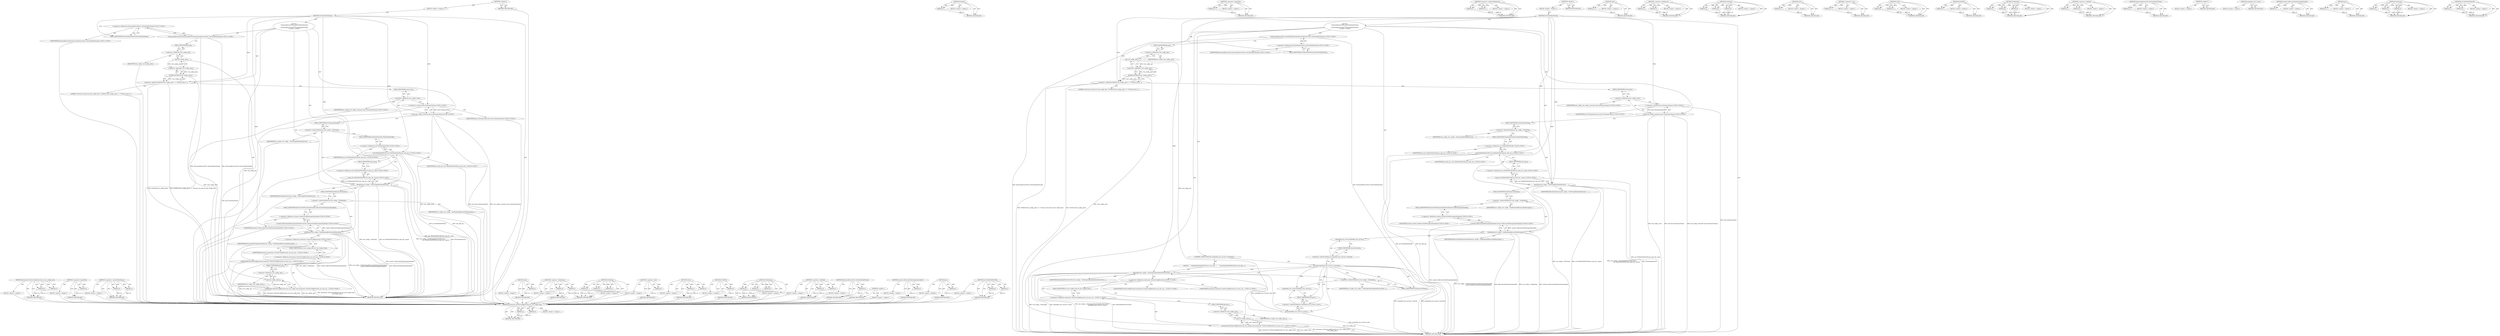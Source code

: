 digraph "net.FilePathToFileURL" {
vulnerable_146 [label=<(METHOD,extensions.TestGetConfigFunction.set_test_config_state)>];
vulnerable_147 [label=<(PARAM,p1)>];
vulnerable_148 [label=<(PARAM,p2)>];
vulnerable_149 [label=<(BLOCK,&lt;empty&gt;,&lt;empty&gt;)>];
vulnerable_150 [label=<(METHOD_RETURN,ANY)>];
vulnerable_99 [label=<(METHOD,&lt;operator&gt;.logicalNot)>];
vulnerable_100 [label=<(PARAM,p1)>];
vulnerable_101 [label=<(BLOCK,&lt;empty&gt;,&lt;empty&gt;)>];
vulnerable_102 [label=<(METHOD_RETURN,ANY)>];
vulnerable_122 [label=<(METHOD,&lt;operator&gt;.indirectFieldAccess)>];
vulnerable_123 [label=<(PARAM,p1)>];
vulnerable_124 [label=<(PARAM,p2)>];
vulnerable_125 [label=<(BLOCK,&lt;empty&gt;,&lt;empty&gt;)>];
vulnerable_126 [label=<(METHOD_RETURN,ANY)>];
vulnerable_6 [label=<(METHOD,&lt;global&gt;)<SUB>1</SUB>>];
vulnerable_7 [label=<(BLOCK,&lt;empty&gt;,&lt;empty&gt;)<SUB>1</SUB>>];
vulnerable_8 [label=<(METHOD,SetUpOnMainThread)<SUB>1</SUB>>];
vulnerable_9 [label="<(BLOCK,{
  ExtensionBrowserTest::SetUpOnMainThread();
...,{
  ExtensionBrowserTest::SetUpOnMainThread();
...)<SUB>1</SUB>>"];
vulnerable_10 [label="<(ExtensionBrowserTest.SetUpOnMainThread,ExtensionBrowserTest::SetUpOnMainThread())<SUB>2</SUB>>"];
vulnerable_11 [label="<(&lt;operator&gt;.fieldAccess,ExtensionBrowserTest::SetUpOnMainThread)<SUB>2</SUB>>"];
vulnerable_12 [label="<(IDENTIFIER,ExtensionBrowserTest,ExtensionBrowserTest::SetUpOnMainThread())<SUB>2</SUB>>"];
vulnerable_13 [label=<(FIELD_IDENTIFIER,SetUpOnMainThread,SetUpOnMainThread)<SUB>2</SUB>>];
vulnerable_14 [label=<(&lt;operator&gt;.shiftLeft,DCHECK(!test_config_.get()) &lt;&lt; &quot;Previous test d...)<SUB>3</SUB>>];
vulnerable_15 [label=<(DCHECK,DCHECK(!test_config_.get()))<SUB>3</SUB>>];
vulnerable_16 [label=<(&lt;operator&gt;.logicalNot,!test_config_.get())<SUB>3</SUB>>];
vulnerable_17 [label=<(get,test_config_.get())<SUB>3</SUB>>];
vulnerable_18 [label=<(&lt;operator&gt;.fieldAccess,test_config_.get)<SUB>3</SUB>>];
vulnerable_19 [label=<(IDENTIFIER,test_config_,test_config_.get())<SUB>3</SUB>>];
vulnerable_20 [label=<(FIELD_IDENTIFIER,get,get)<SUB>3</SUB>>];
vulnerable_21 [label=<(LITERAL,&quot;Previous test did not clear config state.&quot;,DCHECK(!test_config_.get()) &lt;&lt; &quot;Previous test d...)<SUB>3</SUB>>];
vulnerable_22 [label="<(reset,test_config_.reset(new base::DictionaryValue()))<SUB>4</SUB>>"];
vulnerable_23 [label=<(&lt;operator&gt;.fieldAccess,test_config_.reset)<SUB>4</SUB>>];
vulnerable_24 [label="<(IDENTIFIER,test_config_,test_config_.reset(new base::DictionaryValue()))<SUB>4</SUB>>"];
vulnerable_25 [label=<(FIELD_IDENTIFIER,reset,reset)<SUB>4</SUB>>];
vulnerable_26 [label="<(&lt;operator&gt;.new,new base::DictionaryValue())<SUB>4</SUB>>"];
vulnerable_27 [label="<(IDENTIFIER,base::DictionaryValue,new base::DictionaryValue())<SUB>4</SUB>>"];
vulnerable_28 [label=<(SetString,test_config_-&gt;SetString(kTestDataDirectory,
   ...)<SUB>5</SUB>>];
vulnerable_29 [label=<(&lt;operator&gt;.indirectFieldAccess,test_config_-&gt;SetString)<SUB>5</SUB>>];
vulnerable_30 [label=<(IDENTIFIER,test_config_,test_config_-&gt;SetString(kTestDataDirectory,
   ...)<SUB>5</SUB>>];
vulnerable_31 [label=<(FIELD_IDENTIFIER,SetString,SetString)<SUB>5</SUB>>];
vulnerable_32 [label=<(IDENTIFIER,kTestDataDirectory,test_config_-&gt;SetString(kTestDataDirectory,
   ...)<SUB>5</SUB>>];
vulnerable_33 [label="<(spec,net::FilePathToFileURL(test_data_dir_).spec())<SUB>6</SUB>>"];
vulnerable_34 [label="<(&lt;operator&gt;.fieldAccess,net::FilePathToFileURL(test_data_dir_).spec)<SUB>6</SUB>>"];
vulnerable_35 [label="<(net.FilePathToFileURL,net::FilePathToFileURL(test_data_dir_))<SUB>6</SUB>>"];
vulnerable_36 [label="<(&lt;operator&gt;.fieldAccess,net::FilePathToFileURL)<SUB>6</SUB>>"];
vulnerable_37 [label="<(IDENTIFIER,net,net::FilePathToFileURL(test_data_dir_))<SUB>6</SUB>>"];
vulnerable_38 [label=<(FIELD_IDENTIFIER,FilePathToFileURL,FilePathToFileURL)<SUB>6</SUB>>];
vulnerable_39 [label="<(IDENTIFIER,test_data_dir_,net::FilePathToFileURL(test_data_dir_))<SUB>6</SUB>>"];
vulnerable_40 [label=<(FIELD_IDENTIFIER,spec,spec)<SUB>6</SUB>>];
vulnerable_41 [label=<(SetBoolean,test_config_-&gt;SetBoolean(kBrowserSideNavigation...)<SUB>7</SUB>>];
vulnerable_42 [label=<(&lt;operator&gt;.indirectFieldAccess,test_config_-&gt;SetBoolean)<SUB>7</SUB>>];
vulnerable_43 [label=<(IDENTIFIER,test_config_,test_config_-&gt;SetBoolean(kBrowserSideNavigation...)<SUB>7</SUB>>];
vulnerable_44 [label=<(FIELD_IDENTIFIER,SetBoolean,SetBoolean)<SUB>7</SUB>>];
vulnerable_45 [label=<(IDENTIFIER,kBrowserSideNavigationEnabled,test_config_-&gt;SetBoolean(kBrowserSideNavigation...)<SUB>7</SUB>>];
vulnerable_46 [label="<(content.IsBrowserSideNavigationEnabled,content::IsBrowserSideNavigationEnabled())<SUB>8</SUB>>"];
vulnerable_47 [label="<(&lt;operator&gt;.fieldAccess,content::IsBrowserSideNavigationEnabled)<SUB>8</SUB>>"];
vulnerable_48 [label="<(IDENTIFIER,content,content::IsBrowserSideNavigationEnabled())<SUB>8</SUB>>"];
vulnerable_49 [label=<(FIELD_IDENTIFIER,IsBrowserSideNavigationEnabled,IsBrowserSideNavigationEnabled)<SUB>8</SUB>>];
vulnerable_50 [label="<(extensions.TestGetConfigFunction.set_test_config_state,extensions::TestGetConfigFunction::set_test_con...)<SUB>9</SUB>>"];
vulnerable_51 [label="<(&lt;operator&gt;.fieldAccess,extensions::TestGetConfigFunction::set_test_con...)<SUB>9</SUB>>"];
vulnerable_52 [label="<(&lt;operator&gt;.fieldAccess,extensions::TestGetConfigFunction)<SUB>9</SUB>>"];
vulnerable_53 [label="<(IDENTIFIER,extensions,extensions::TestGetConfigFunction::set_test_con...)<SUB>9</SUB>>"];
vulnerable_54 [label="<(IDENTIFIER,TestGetConfigFunction,extensions::TestGetConfigFunction::set_test_con...)<SUB>9</SUB>>"];
vulnerable_55 [label=<(FIELD_IDENTIFIER,set_test_config_state,set_test_config_state)<SUB>9</SUB>>];
vulnerable_56 [label=<(get,test_config_.get())<SUB>10</SUB>>];
vulnerable_57 [label=<(&lt;operator&gt;.fieldAccess,test_config_.get)<SUB>10</SUB>>];
vulnerable_58 [label=<(IDENTIFIER,test_config_,test_config_.get())<SUB>10</SUB>>];
vulnerable_59 [label=<(FIELD_IDENTIFIER,get,get)<SUB>10</SUB>>];
vulnerable_60 [label=<(METHOD_RETURN,void)<SUB>1</SUB>>];
vulnerable_62 [label=<(METHOD_RETURN,ANY)<SUB>1</SUB>>];
vulnerable_127 [label=<(METHOD,spec)>];
vulnerable_128 [label=<(PARAM,p1)>];
vulnerable_129 [label=<(BLOCK,&lt;empty&gt;,&lt;empty&gt;)>];
vulnerable_130 [label=<(METHOD_RETURN,ANY)>];
vulnerable_85 [label=<(METHOD,&lt;operator&gt;.fieldAccess)>];
vulnerable_86 [label=<(PARAM,p1)>];
vulnerable_87 [label=<(PARAM,p2)>];
vulnerable_88 [label=<(BLOCK,&lt;empty&gt;,&lt;empty&gt;)>];
vulnerable_89 [label=<(METHOD_RETURN,ANY)>];
vulnerable_116 [label=<(METHOD,SetString)>];
vulnerable_117 [label=<(PARAM,p1)>];
vulnerable_118 [label=<(PARAM,p2)>];
vulnerable_119 [label=<(PARAM,p3)>];
vulnerable_120 [label=<(BLOCK,&lt;empty&gt;,&lt;empty&gt;)>];
vulnerable_121 [label=<(METHOD_RETURN,ANY)>];
vulnerable_112 [label=<(METHOD,&lt;operator&gt;.new)>];
vulnerable_113 [label=<(PARAM,p1)>];
vulnerable_114 [label=<(BLOCK,&lt;empty&gt;,&lt;empty&gt;)>];
vulnerable_115 [label=<(METHOD_RETURN,ANY)>];
vulnerable_107 [label=<(METHOD,reset)>];
vulnerable_108 [label=<(PARAM,p1)>];
vulnerable_109 [label=<(PARAM,p2)>];
vulnerable_110 [label=<(BLOCK,&lt;empty&gt;,&lt;empty&gt;)>];
vulnerable_111 [label=<(METHOD_RETURN,ANY)>];
vulnerable_95 [label=<(METHOD,DCHECK)>];
vulnerable_96 [label=<(PARAM,p1)>];
vulnerable_97 [label=<(BLOCK,&lt;empty&gt;,&lt;empty&gt;)>];
vulnerable_98 [label=<(METHOD_RETURN,ANY)>];
vulnerable_136 [label=<(METHOD,SetBoolean)>];
vulnerable_137 [label=<(PARAM,p1)>];
vulnerable_138 [label=<(PARAM,p2)>];
vulnerable_139 [label=<(PARAM,p3)>];
vulnerable_140 [label=<(BLOCK,&lt;empty&gt;,&lt;empty&gt;)>];
vulnerable_141 [label=<(METHOD_RETURN,ANY)>];
vulnerable_90 [label=<(METHOD,&lt;operator&gt;.shiftLeft)>];
vulnerable_91 [label=<(PARAM,p1)>];
vulnerable_92 [label=<(PARAM,p2)>];
vulnerable_93 [label=<(BLOCK,&lt;empty&gt;,&lt;empty&gt;)>];
vulnerable_94 [label=<(METHOD_RETURN,ANY)>];
vulnerable_81 [label=<(METHOD,ExtensionBrowserTest.SetUpOnMainThread)>];
vulnerable_82 [label=<(PARAM,p1)>];
vulnerable_83 [label=<(BLOCK,&lt;empty&gt;,&lt;empty&gt;)>];
vulnerable_84 [label=<(METHOD_RETURN,ANY)>];
vulnerable_75 [label=<(METHOD,&lt;global&gt;)<SUB>1</SUB>>];
vulnerable_76 [label=<(BLOCK,&lt;empty&gt;,&lt;empty&gt;)>];
vulnerable_77 [label=<(METHOD_RETURN,ANY)>];
vulnerable_142 [label=<(METHOD,content.IsBrowserSideNavigationEnabled)>];
vulnerable_143 [label=<(PARAM,p1)>];
vulnerable_144 [label=<(BLOCK,&lt;empty&gt;,&lt;empty&gt;)>];
vulnerable_145 [label=<(METHOD_RETURN,ANY)>];
vulnerable_103 [label=<(METHOD,get)>];
vulnerable_104 [label=<(PARAM,p1)>];
vulnerable_105 [label=<(BLOCK,&lt;empty&gt;,&lt;empty&gt;)>];
vulnerable_106 [label=<(METHOD_RETURN,ANY)>];
vulnerable_131 [label=<(METHOD,net.FilePathToFileURL)>];
vulnerable_132 [label=<(PARAM,p1)>];
vulnerable_133 [label=<(PARAM,p2)>];
vulnerable_134 [label=<(BLOCK,&lt;empty&gt;,&lt;empty&gt;)>];
vulnerable_135 [label=<(METHOD_RETURN,ANY)>];
fixed_178 [label=<(METHOD,extensions.TestGetConfigFunction.set_test_config_state)>];
fixed_179 [label=<(PARAM,p1)>];
fixed_180 [label=<(PARAM,p2)>];
fixed_181 [label=<(BLOCK,&lt;empty&gt;,&lt;empty&gt;)>];
fixed_182 [label=<(METHOD_RETURN,ANY)>];
fixed_161 [label=<(METHOD,Started)>];
fixed_162 [label=<(PARAM,p1)>];
fixed_163 [label=<(BLOCK,&lt;empty&gt;,&lt;empty&gt;)>];
fixed_164 [label=<(METHOD_RETURN,ANY)>];
fixed_114 [label=<(METHOD,&lt;operator&gt;.logicalNot)>];
fixed_115 [label=<(PARAM,p1)>];
fixed_116 [label=<(BLOCK,&lt;empty&gt;,&lt;empty&gt;)>];
fixed_117 [label=<(METHOD_RETURN,ANY)>];
fixed_137 [label=<(METHOD,&lt;operator&gt;.indirectFieldAccess)>];
fixed_138 [label=<(PARAM,p1)>];
fixed_139 [label=<(PARAM,p2)>];
fixed_140 [label=<(BLOCK,&lt;empty&gt;,&lt;empty&gt;)>];
fixed_141 [label=<(METHOD_RETURN,ANY)>];
fixed_6 [label=<(METHOD,&lt;global&gt;)<SUB>1</SUB>>];
fixed_7 [label=<(BLOCK,&lt;empty&gt;,&lt;empty&gt;)<SUB>1</SUB>>];
fixed_8 [label=<(METHOD,SetUpOnMainThread)<SUB>1</SUB>>];
fixed_9 [label="<(BLOCK,{
  ExtensionBrowserTest::SetUpOnMainThread();
...,{
  ExtensionBrowserTest::SetUpOnMainThread();
...)<SUB>1</SUB>>"];
fixed_10 [label="<(ExtensionBrowserTest.SetUpOnMainThread,ExtensionBrowserTest::SetUpOnMainThread())<SUB>2</SUB>>"];
fixed_11 [label="<(&lt;operator&gt;.fieldAccess,ExtensionBrowserTest::SetUpOnMainThread)<SUB>2</SUB>>"];
fixed_12 [label="<(IDENTIFIER,ExtensionBrowserTest,ExtensionBrowserTest::SetUpOnMainThread())<SUB>2</SUB>>"];
fixed_13 [label=<(FIELD_IDENTIFIER,SetUpOnMainThread,SetUpOnMainThread)<SUB>2</SUB>>];
fixed_14 [label=<(&lt;operator&gt;.shiftLeft,DCHECK(!test_config_.get()) &lt;&lt; &quot;Previous test d...)<SUB>3</SUB>>];
fixed_15 [label=<(DCHECK,DCHECK(!test_config_.get()))<SUB>3</SUB>>];
fixed_16 [label=<(&lt;operator&gt;.logicalNot,!test_config_.get())<SUB>3</SUB>>];
fixed_17 [label=<(get,test_config_.get())<SUB>3</SUB>>];
fixed_18 [label=<(&lt;operator&gt;.fieldAccess,test_config_.get)<SUB>3</SUB>>];
fixed_19 [label=<(IDENTIFIER,test_config_,test_config_.get())<SUB>3</SUB>>];
fixed_20 [label=<(FIELD_IDENTIFIER,get,get)<SUB>3</SUB>>];
fixed_21 [label=<(LITERAL,&quot;Previous test did not clear config state.&quot;,DCHECK(!test_config_.get()) &lt;&lt; &quot;Previous test d...)<SUB>3</SUB>>];
fixed_22 [label="<(reset,test_config_.reset(new base::DictionaryValue()))<SUB>4</SUB>>"];
fixed_23 [label=<(&lt;operator&gt;.fieldAccess,test_config_.reset)<SUB>4</SUB>>];
fixed_24 [label="<(IDENTIFIER,test_config_,test_config_.reset(new base::DictionaryValue()))<SUB>4</SUB>>"];
fixed_25 [label=<(FIELD_IDENTIFIER,reset,reset)<SUB>4</SUB>>];
fixed_26 [label="<(&lt;operator&gt;.new,new base::DictionaryValue())<SUB>4</SUB>>"];
fixed_27 [label="<(IDENTIFIER,base::DictionaryValue,new base::DictionaryValue())<SUB>4</SUB>>"];
fixed_28 [label=<(SetString,test_config_-&gt;SetString(kTestDataDirectory,
   ...)<SUB>5</SUB>>];
fixed_29 [label=<(&lt;operator&gt;.indirectFieldAccess,test_config_-&gt;SetString)<SUB>5</SUB>>];
fixed_30 [label=<(IDENTIFIER,test_config_,test_config_-&gt;SetString(kTestDataDirectory,
   ...)<SUB>5</SUB>>];
fixed_31 [label=<(FIELD_IDENTIFIER,SetString,SetString)<SUB>5</SUB>>];
fixed_32 [label=<(IDENTIFIER,kTestDataDirectory,test_config_-&gt;SetString(kTestDataDirectory,
   ...)<SUB>5</SUB>>];
fixed_33 [label="<(spec,net::FilePathToFileURL(test_data_dir_).spec())<SUB>6</SUB>>"];
fixed_34 [label="<(&lt;operator&gt;.fieldAccess,net::FilePathToFileURL(test_data_dir_).spec)<SUB>6</SUB>>"];
fixed_35 [label="<(net.FilePathToFileURL,net::FilePathToFileURL(test_data_dir_))<SUB>6</SUB>>"];
fixed_36 [label="<(&lt;operator&gt;.fieldAccess,net::FilePathToFileURL)<SUB>6</SUB>>"];
fixed_37 [label="<(IDENTIFIER,net,net::FilePathToFileURL(test_data_dir_))<SUB>6</SUB>>"];
fixed_38 [label=<(FIELD_IDENTIFIER,FilePathToFileURL,FilePathToFileURL)<SUB>6</SUB>>];
fixed_39 [label="<(IDENTIFIER,test_data_dir_,net::FilePathToFileURL(test_data_dir_))<SUB>6</SUB>>"];
fixed_40 [label=<(FIELD_IDENTIFIER,spec,spec)<SUB>6</SUB>>];
fixed_41 [label=<(SetBoolean,test_config_-&gt;SetBoolean(kBrowserSideNavigation...)<SUB>7</SUB>>];
fixed_42 [label=<(&lt;operator&gt;.indirectFieldAccess,test_config_-&gt;SetBoolean)<SUB>7</SUB>>];
fixed_43 [label=<(IDENTIFIER,test_config_,test_config_-&gt;SetBoolean(kBrowserSideNavigation...)<SUB>7</SUB>>];
fixed_44 [label=<(FIELD_IDENTIFIER,SetBoolean,SetBoolean)<SUB>7</SUB>>];
fixed_45 [label=<(IDENTIFIER,kBrowserSideNavigationEnabled,test_config_-&gt;SetBoolean(kBrowserSideNavigation...)<SUB>7</SUB>>];
fixed_46 [label="<(content.IsBrowserSideNavigationEnabled,content::IsBrowserSideNavigationEnabled())<SUB>8</SUB>>"];
fixed_47 [label="<(&lt;operator&gt;.fieldAccess,content::IsBrowserSideNavigationEnabled)<SUB>8</SUB>>"];
fixed_48 [label="<(IDENTIFIER,content,content::IsBrowserSideNavigationEnabled())<SUB>8</SUB>>"];
fixed_49 [label=<(FIELD_IDENTIFIER,IsBrowserSideNavigationEnabled,IsBrowserSideNavigationEnabled)<SUB>8</SUB>>];
fixed_50 [label=<(CONTROL_STRUCTURE,IF,if (embedded_test_server()-&gt;Started()))<SUB>9</SUB>>];
fixed_51 [label=<(Started,embedded_test_server()-&gt;Started())<SUB>9</SUB>>];
fixed_52 [label=<(&lt;operator&gt;.indirectFieldAccess,embedded_test_server()-&gt;Started)<SUB>9</SUB>>];
fixed_53 [label=<(embedded_test_server,embedded_test_server())<SUB>9</SUB>>];
fixed_54 [label=<(FIELD_IDENTIFIER,Started,Started)<SUB>9</SUB>>];
fixed_55 [label=<(BLOCK,{
    // InitializeEmbeddedTestServer was calle...,{
    // InitializeEmbeddedTestServer was calle...)<SUB>9</SUB>>];
fixed_56 [label=<(SetInteger,test_config_-&gt;SetInteger(kEmbeddedTestServerPor...)<SUB>12</SUB>>];
fixed_57 [label=<(&lt;operator&gt;.indirectFieldAccess,test_config_-&gt;SetInteger)<SUB>12</SUB>>];
fixed_58 [label=<(IDENTIFIER,test_config_,test_config_-&gt;SetInteger(kEmbeddedTestServerPor...)<SUB>12</SUB>>];
fixed_59 [label=<(FIELD_IDENTIFIER,SetInteger,SetInteger)<SUB>12</SUB>>];
fixed_60 [label=<(IDENTIFIER,kEmbeddedTestServerPort,test_config_-&gt;SetInteger(kEmbeddedTestServerPor...)<SUB>12</SUB>>];
fixed_61 [label=<(port,embedded_test_server()-&gt;port())<SUB>13</SUB>>];
fixed_62 [label=<(&lt;operator&gt;.indirectFieldAccess,embedded_test_server()-&gt;port)<SUB>13</SUB>>];
fixed_63 [label=<(embedded_test_server,embedded_test_server())<SUB>13</SUB>>];
fixed_64 [label=<(FIELD_IDENTIFIER,port,port)<SUB>13</SUB>>];
fixed_65 [label="<(extensions.TestGetConfigFunction.set_test_config_state,extensions::TestGetConfigFunction::set_test_con...)<SUB>15</SUB>>"];
fixed_66 [label="<(&lt;operator&gt;.fieldAccess,extensions::TestGetConfigFunction::set_test_con...)<SUB>15</SUB>>"];
fixed_67 [label="<(&lt;operator&gt;.fieldAccess,extensions::TestGetConfigFunction)<SUB>15</SUB>>"];
fixed_68 [label="<(IDENTIFIER,extensions,extensions::TestGetConfigFunction::set_test_con...)<SUB>15</SUB>>"];
fixed_69 [label="<(IDENTIFIER,TestGetConfigFunction,extensions::TestGetConfigFunction::set_test_con...)<SUB>15</SUB>>"];
fixed_70 [label=<(FIELD_IDENTIFIER,set_test_config_state,set_test_config_state)<SUB>15</SUB>>];
fixed_71 [label=<(get,test_config_.get())<SUB>16</SUB>>];
fixed_72 [label=<(&lt;operator&gt;.fieldAccess,test_config_.get)<SUB>16</SUB>>];
fixed_73 [label=<(IDENTIFIER,test_config_,test_config_.get())<SUB>16</SUB>>];
fixed_74 [label=<(FIELD_IDENTIFIER,get,get)<SUB>16</SUB>>];
fixed_75 [label=<(METHOD_RETURN,void)<SUB>1</SUB>>];
fixed_77 [label=<(METHOD_RETURN,ANY)<SUB>1</SUB>>];
fixed_142 [label=<(METHOD,spec)>];
fixed_143 [label=<(PARAM,p1)>];
fixed_144 [label=<(BLOCK,&lt;empty&gt;,&lt;empty&gt;)>];
fixed_145 [label=<(METHOD_RETURN,ANY)>];
fixed_100 [label=<(METHOD,&lt;operator&gt;.fieldAccess)>];
fixed_101 [label=<(PARAM,p1)>];
fixed_102 [label=<(PARAM,p2)>];
fixed_103 [label=<(BLOCK,&lt;empty&gt;,&lt;empty&gt;)>];
fixed_104 [label=<(METHOD_RETURN,ANY)>];
fixed_131 [label=<(METHOD,SetString)>];
fixed_132 [label=<(PARAM,p1)>];
fixed_133 [label=<(PARAM,p2)>];
fixed_134 [label=<(PARAM,p3)>];
fixed_135 [label=<(BLOCK,&lt;empty&gt;,&lt;empty&gt;)>];
fixed_136 [label=<(METHOD_RETURN,ANY)>];
fixed_174 [label=<(METHOD,port)>];
fixed_175 [label=<(PARAM,p1)>];
fixed_176 [label=<(BLOCK,&lt;empty&gt;,&lt;empty&gt;)>];
fixed_177 [label=<(METHOD_RETURN,ANY)>];
fixed_127 [label=<(METHOD,&lt;operator&gt;.new)>];
fixed_128 [label=<(PARAM,p1)>];
fixed_129 [label=<(BLOCK,&lt;empty&gt;,&lt;empty&gt;)>];
fixed_130 [label=<(METHOD_RETURN,ANY)>];
fixed_122 [label=<(METHOD,reset)>];
fixed_123 [label=<(PARAM,p1)>];
fixed_124 [label=<(PARAM,p2)>];
fixed_125 [label=<(BLOCK,&lt;empty&gt;,&lt;empty&gt;)>];
fixed_126 [label=<(METHOD_RETURN,ANY)>];
fixed_110 [label=<(METHOD,DCHECK)>];
fixed_111 [label=<(PARAM,p1)>];
fixed_112 [label=<(BLOCK,&lt;empty&gt;,&lt;empty&gt;)>];
fixed_113 [label=<(METHOD_RETURN,ANY)>];
fixed_151 [label=<(METHOD,SetBoolean)>];
fixed_152 [label=<(PARAM,p1)>];
fixed_153 [label=<(PARAM,p2)>];
fixed_154 [label=<(PARAM,p3)>];
fixed_155 [label=<(BLOCK,&lt;empty&gt;,&lt;empty&gt;)>];
fixed_156 [label=<(METHOD_RETURN,ANY)>];
fixed_105 [label=<(METHOD,&lt;operator&gt;.shiftLeft)>];
fixed_106 [label=<(PARAM,p1)>];
fixed_107 [label=<(PARAM,p2)>];
fixed_108 [label=<(BLOCK,&lt;empty&gt;,&lt;empty&gt;)>];
fixed_109 [label=<(METHOD_RETURN,ANY)>];
fixed_96 [label=<(METHOD,ExtensionBrowserTest.SetUpOnMainThread)>];
fixed_97 [label=<(PARAM,p1)>];
fixed_98 [label=<(BLOCK,&lt;empty&gt;,&lt;empty&gt;)>];
fixed_99 [label=<(METHOD_RETURN,ANY)>];
fixed_90 [label=<(METHOD,&lt;global&gt;)<SUB>1</SUB>>];
fixed_91 [label=<(BLOCK,&lt;empty&gt;,&lt;empty&gt;)>];
fixed_92 [label=<(METHOD_RETURN,ANY)>];
fixed_165 [label=<(METHOD,embedded_test_server)>];
fixed_166 [label=<(BLOCK,&lt;empty&gt;,&lt;empty&gt;)>];
fixed_167 [label=<(METHOD_RETURN,ANY)>];
fixed_157 [label=<(METHOD,content.IsBrowserSideNavigationEnabled)>];
fixed_158 [label=<(PARAM,p1)>];
fixed_159 [label=<(BLOCK,&lt;empty&gt;,&lt;empty&gt;)>];
fixed_160 [label=<(METHOD_RETURN,ANY)>];
fixed_118 [label=<(METHOD,get)>];
fixed_119 [label=<(PARAM,p1)>];
fixed_120 [label=<(BLOCK,&lt;empty&gt;,&lt;empty&gt;)>];
fixed_121 [label=<(METHOD_RETURN,ANY)>];
fixed_168 [label=<(METHOD,SetInteger)>];
fixed_169 [label=<(PARAM,p1)>];
fixed_170 [label=<(PARAM,p2)>];
fixed_171 [label=<(PARAM,p3)>];
fixed_172 [label=<(BLOCK,&lt;empty&gt;,&lt;empty&gt;)>];
fixed_173 [label=<(METHOD_RETURN,ANY)>];
fixed_146 [label=<(METHOD,net.FilePathToFileURL)>];
fixed_147 [label=<(PARAM,p1)>];
fixed_148 [label=<(PARAM,p2)>];
fixed_149 [label=<(BLOCK,&lt;empty&gt;,&lt;empty&gt;)>];
fixed_150 [label=<(METHOD_RETURN,ANY)>];
vulnerable_146 -> vulnerable_147  [key=0, label="AST: "];
vulnerable_146 -> vulnerable_147  [key=1, label="DDG: "];
vulnerable_146 -> vulnerable_149  [key=0, label="AST: "];
vulnerable_146 -> vulnerable_148  [key=0, label="AST: "];
vulnerable_146 -> vulnerable_148  [key=1, label="DDG: "];
vulnerable_146 -> vulnerable_150  [key=0, label="AST: "];
vulnerable_146 -> vulnerable_150  [key=1, label="CFG: "];
vulnerable_147 -> vulnerable_150  [key=0, label="DDG: p1"];
vulnerable_148 -> vulnerable_150  [key=0, label="DDG: p2"];
vulnerable_149 -> fixed_178  [key=0];
vulnerable_150 -> fixed_178  [key=0];
vulnerable_99 -> vulnerable_100  [key=0, label="AST: "];
vulnerable_99 -> vulnerable_100  [key=1, label="DDG: "];
vulnerable_99 -> vulnerable_101  [key=0, label="AST: "];
vulnerable_99 -> vulnerable_102  [key=0, label="AST: "];
vulnerable_99 -> vulnerable_102  [key=1, label="CFG: "];
vulnerable_100 -> vulnerable_102  [key=0, label="DDG: p1"];
vulnerable_101 -> fixed_178  [key=0];
vulnerable_102 -> fixed_178  [key=0];
vulnerable_122 -> vulnerable_123  [key=0, label="AST: "];
vulnerable_122 -> vulnerable_123  [key=1, label="DDG: "];
vulnerable_122 -> vulnerable_125  [key=0, label="AST: "];
vulnerable_122 -> vulnerable_124  [key=0, label="AST: "];
vulnerable_122 -> vulnerable_124  [key=1, label="DDG: "];
vulnerable_122 -> vulnerable_126  [key=0, label="AST: "];
vulnerable_122 -> vulnerable_126  [key=1, label="CFG: "];
vulnerable_123 -> vulnerable_126  [key=0, label="DDG: p1"];
vulnerable_124 -> vulnerable_126  [key=0, label="DDG: p2"];
vulnerable_125 -> fixed_178  [key=0];
vulnerable_126 -> fixed_178  [key=0];
vulnerable_6 -> vulnerable_7  [key=0, label="AST: "];
vulnerable_6 -> vulnerable_62  [key=0, label="AST: "];
vulnerable_6 -> vulnerable_62  [key=1, label="CFG: "];
vulnerable_7 -> vulnerable_8  [key=0, label="AST: "];
vulnerable_8 -> vulnerable_9  [key=0, label="AST: "];
vulnerable_8 -> vulnerable_60  [key=0, label="AST: "];
vulnerable_8 -> vulnerable_13  [key=0, label="CFG: "];
vulnerable_8 -> vulnerable_14  [key=0, label="DDG: "];
vulnerable_8 -> vulnerable_28  [key=0, label="DDG: "];
vulnerable_8 -> vulnerable_41  [key=0, label="DDG: "];
vulnerable_8 -> vulnerable_26  [key=0, label="DDG: "];
vulnerable_8 -> vulnerable_35  [key=0, label="DDG: "];
vulnerable_9 -> vulnerable_10  [key=0, label="AST: "];
vulnerable_9 -> vulnerable_14  [key=0, label="AST: "];
vulnerable_9 -> vulnerable_22  [key=0, label="AST: "];
vulnerable_9 -> vulnerable_28  [key=0, label="AST: "];
vulnerable_9 -> vulnerable_41  [key=0, label="AST: "];
vulnerable_9 -> vulnerable_50  [key=0, label="AST: "];
vulnerable_10 -> vulnerable_11  [key=0, label="AST: "];
vulnerable_10 -> vulnerable_20  [key=0, label="CFG: "];
vulnerable_10 -> vulnerable_60  [key=0, label="DDG: ExtensionBrowserTest::SetUpOnMainThread"];
vulnerable_10 -> vulnerable_60  [key=1, label="DDG: ExtensionBrowserTest::SetUpOnMainThread()"];
vulnerable_11 -> vulnerable_12  [key=0, label="AST: "];
vulnerable_11 -> vulnerable_13  [key=0, label="AST: "];
vulnerable_11 -> vulnerable_10  [key=0, label="CFG: "];
vulnerable_12 -> fixed_178  [key=0];
vulnerable_13 -> vulnerable_11  [key=0, label="CFG: "];
vulnerable_14 -> vulnerable_15  [key=0, label="AST: "];
vulnerable_14 -> vulnerable_21  [key=0, label="AST: "];
vulnerable_14 -> vulnerable_25  [key=0, label="CFG: "];
vulnerable_14 -> vulnerable_60  [key=0, label="DDG: DCHECK(!test_config_.get())"];
vulnerable_14 -> vulnerable_60  [key=1, label="DDG: DCHECK(!test_config_.get()) &lt;&lt; &quot;Previous test did not clear config state.&quot;"];
vulnerable_15 -> vulnerable_16  [key=0, label="AST: "];
vulnerable_15 -> vulnerable_14  [key=0, label="CFG: "];
vulnerable_15 -> vulnerable_14  [key=1, label="DDG: !test_config_.get()"];
vulnerable_15 -> vulnerable_60  [key=0, label="DDG: !test_config_.get()"];
vulnerable_16 -> vulnerable_17  [key=0, label="AST: "];
vulnerable_16 -> vulnerable_15  [key=0, label="CFG: "];
vulnerable_16 -> vulnerable_15  [key=1, label="DDG: test_config_.get()"];
vulnerable_17 -> vulnerable_18  [key=0, label="AST: "];
vulnerable_17 -> vulnerable_16  [key=0, label="CFG: "];
vulnerable_17 -> vulnerable_16  [key=1, label="DDG: test_config_.get"];
vulnerable_17 -> vulnerable_56  [key=0, label="DDG: test_config_.get"];
vulnerable_18 -> vulnerable_19  [key=0, label="AST: "];
vulnerable_18 -> vulnerable_20  [key=0, label="AST: "];
vulnerable_18 -> vulnerable_17  [key=0, label="CFG: "];
vulnerable_19 -> fixed_178  [key=0];
vulnerable_20 -> vulnerable_18  [key=0, label="CFG: "];
vulnerable_21 -> fixed_178  [key=0];
vulnerable_22 -> vulnerable_23  [key=0, label="AST: "];
vulnerable_22 -> vulnerable_26  [key=0, label="AST: "];
vulnerable_22 -> vulnerable_31  [key=0, label="CFG: "];
vulnerable_22 -> vulnerable_60  [key=0, label="DDG: test_config_.reset"];
vulnerable_22 -> vulnerable_60  [key=1, label="DDG: new base::DictionaryValue()"];
vulnerable_22 -> vulnerable_60  [key=2, label="DDG: test_config_.reset(new base::DictionaryValue())"];
vulnerable_23 -> vulnerable_24  [key=0, label="AST: "];
vulnerable_23 -> vulnerable_25  [key=0, label="AST: "];
vulnerable_23 -> vulnerable_26  [key=0, label="CFG: "];
vulnerable_24 -> fixed_178  [key=0];
vulnerable_25 -> vulnerable_23  [key=0, label="CFG: "];
vulnerable_26 -> vulnerable_27  [key=0, label="AST: "];
vulnerable_26 -> vulnerable_22  [key=0, label="CFG: "];
vulnerable_26 -> vulnerable_22  [key=1, label="DDG: base::DictionaryValue"];
vulnerable_26 -> vulnerable_60  [key=0, label="DDG: base::DictionaryValue"];
vulnerable_27 -> fixed_178  [key=0];
vulnerable_28 -> vulnerable_29  [key=0, label="AST: "];
vulnerable_28 -> vulnerable_32  [key=0, label="AST: "];
vulnerable_28 -> vulnerable_33  [key=0, label="AST: "];
vulnerable_28 -> vulnerable_44  [key=0, label="CFG: "];
vulnerable_28 -> vulnerable_60  [key=0, label="DDG: test_config_-&gt;SetString"];
vulnerable_28 -> vulnerable_60  [key=1, label="DDG: net::FilePathToFileURL(test_data_dir_).spec()"];
vulnerable_28 -> vulnerable_60  [key=2, label="DDG: test_config_-&gt;SetString(kTestDataDirectory,
                           net::FilePathToFileURL(test_data_dir_).spec())"];
vulnerable_28 -> vulnerable_60  [key=3, label="DDG: kTestDataDirectory"];
vulnerable_29 -> vulnerable_30  [key=0, label="AST: "];
vulnerable_29 -> vulnerable_31  [key=0, label="AST: "];
vulnerable_29 -> vulnerable_38  [key=0, label="CFG: "];
vulnerable_30 -> fixed_178  [key=0];
vulnerable_31 -> vulnerable_29  [key=0, label="CFG: "];
vulnerable_32 -> fixed_178  [key=0];
vulnerable_33 -> vulnerable_34  [key=0, label="AST: "];
vulnerable_33 -> vulnerable_28  [key=0, label="CFG: "];
vulnerable_33 -> vulnerable_28  [key=1, label="DDG: net::FilePathToFileURL(test_data_dir_).spec"];
vulnerable_33 -> vulnerable_60  [key=0, label="DDG: net::FilePathToFileURL(test_data_dir_).spec"];
vulnerable_34 -> vulnerable_35  [key=0, label="AST: "];
vulnerable_34 -> vulnerable_40  [key=0, label="AST: "];
vulnerable_34 -> vulnerable_33  [key=0, label="CFG: "];
vulnerable_35 -> vulnerable_36  [key=0, label="AST: "];
vulnerable_35 -> vulnerable_39  [key=0, label="AST: "];
vulnerable_35 -> vulnerable_40  [key=0, label="CFG: "];
vulnerable_35 -> vulnerable_60  [key=0, label="DDG: net::FilePathToFileURL"];
vulnerable_35 -> vulnerable_60  [key=1, label="DDG: test_data_dir_"];
vulnerable_36 -> vulnerable_37  [key=0, label="AST: "];
vulnerable_36 -> vulnerable_38  [key=0, label="AST: "];
vulnerable_36 -> vulnerable_35  [key=0, label="CFG: "];
vulnerable_37 -> fixed_178  [key=0];
vulnerable_38 -> vulnerable_36  [key=0, label="CFG: "];
vulnerable_39 -> fixed_178  [key=0];
vulnerable_40 -> vulnerable_34  [key=0, label="CFG: "];
vulnerable_41 -> vulnerable_42  [key=0, label="AST: "];
vulnerable_41 -> vulnerable_45  [key=0, label="AST: "];
vulnerable_41 -> vulnerable_46  [key=0, label="AST: "];
vulnerable_41 -> vulnerable_52  [key=0, label="CFG: "];
vulnerable_41 -> vulnerable_60  [key=0, label="DDG: test_config_-&gt;SetBoolean"];
vulnerable_41 -> vulnerable_60  [key=1, label="DDG: content::IsBrowserSideNavigationEnabled()"];
vulnerable_41 -> vulnerable_60  [key=2, label="DDG: test_config_-&gt;SetBoolean(kBrowserSideNavigationEnabled,
                            content::IsBrowserSideNavigationEnabled())"];
vulnerable_41 -> vulnerable_60  [key=3, label="DDG: kBrowserSideNavigationEnabled"];
vulnerable_42 -> vulnerable_43  [key=0, label="AST: "];
vulnerable_42 -> vulnerable_44  [key=0, label="AST: "];
vulnerable_42 -> vulnerable_49  [key=0, label="CFG: "];
vulnerable_43 -> fixed_178  [key=0];
vulnerable_44 -> vulnerable_42  [key=0, label="CFG: "];
vulnerable_45 -> fixed_178  [key=0];
vulnerable_46 -> vulnerable_47  [key=0, label="AST: "];
vulnerable_46 -> vulnerable_41  [key=0, label="CFG: "];
vulnerable_46 -> vulnerable_41  [key=1, label="DDG: content::IsBrowserSideNavigationEnabled"];
vulnerable_46 -> vulnerable_60  [key=0, label="DDG: content::IsBrowserSideNavigationEnabled"];
vulnerable_47 -> vulnerable_48  [key=0, label="AST: "];
vulnerable_47 -> vulnerable_49  [key=0, label="AST: "];
vulnerable_47 -> vulnerable_46  [key=0, label="CFG: "];
vulnerable_48 -> fixed_178  [key=0];
vulnerable_49 -> vulnerable_47  [key=0, label="CFG: "];
vulnerable_50 -> vulnerable_51  [key=0, label="AST: "];
vulnerable_50 -> vulnerable_56  [key=0, label="AST: "];
vulnerable_50 -> vulnerable_60  [key=0, label="CFG: "];
vulnerable_50 -> vulnerable_60  [key=1, label="DDG: extensions::TestGetConfigFunction::set_test_config_state"];
vulnerable_50 -> vulnerable_60  [key=2, label="DDG: test_config_.get()"];
vulnerable_50 -> vulnerable_60  [key=3, label="DDG: extensions::TestGetConfigFunction::set_test_config_state(
       test_config_.get())"];
vulnerable_51 -> vulnerable_52  [key=0, label="AST: "];
vulnerable_51 -> vulnerable_55  [key=0, label="AST: "];
vulnerable_51 -> vulnerable_59  [key=0, label="CFG: "];
vulnerable_52 -> vulnerable_53  [key=0, label="AST: "];
vulnerable_52 -> vulnerable_54  [key=0, label="AST: "];
vulnerable_52 -> vulnerable_55  [key=0, label="CFG: "];
vulnerable_53 -> fixed_178  [key=0];
vulnerable_54 -> fixed_178  [key=0];
vulnerable_55 -> vulnerable_51  [key=0, label="CFG: "];
vulnerable_56 -> vulnerable_57  [key=0, label="AST: "];
vulnerable_56 -> vulnerable_50  [key=0, label="CFG: "];
vulnerable_56 -> vulnerable_50  [key=1, label="DDG: test_config_.get"];
vulnerable_56 -> vulnerable_60  [key=0, label="DDG: test_config_.get"];
vulnerable_57 -> vulnerable_58  [key=0, label="AST: "];
vulnerable_57 -> vulnerable_59  [key=0, label="AST: "];
vulnerable_57 -> vulnerable_56  [key=0, label="CFG: "];
vulnerable_58 -> fixed_178  [key=0];
vulnerable_59 -> vulnerable_57  [key=0, label="CFG: "];
vulnerable_60 -> fixed_178  [key=0];
vulnerable_62 -> fixed_178  [key=0];
vulnerable_127 -> vulnerable_128  [key=0, label="AST: "];
vulnerable_127 -> vulnerable_128  [key=1, label="DDG: "];
vulnerable_127 -> vulnerable_129  [key=0, label="AST: "];
vulnerable_127 -> vulnerable_130  [key=0, label="AST: "];
vulnerable_127 -> vulnerable_130  [key=1, label="CFG: "];
vulnerable_128 -> vulnerable_130  [key=0, label="DDG: p1"];
vulnerable_129 -> fixed_178  [key=0];
vulnerable_130 -> fixed_178  [key=0];
vulnerable_85 -> vulnerable_86  [key=0, label="AST: "];
vulnerable_85 -> vulnerable_86  [key=1, label="DDG: "];
vulnerable_85 -> vulnerable_88  [key=0, label="AST: "];
vulnerable_85 -> vulnerable_87  [key=0, label="AST: "];
vulnerable_85 -> vulnerable_87  [key=1, label="DDG: "];
vulnerable_85 -> vulnerable_89  [key=0, label="AST: "];
vulnerable_85 -> vulnerable_89  [key=1, label="CFG: "];
vulnerable_86 -> vulnerable_89  [key=0, label="DDG: p1"];
vulnerable_87 -> vulnerable_89  [key=0, label="DDG: p2"];
vulnerable_88 -> fixed_178  [key=0];
vulnerable_89 -> fixed_178  [key=0];
vulnerable_116 -> vulnerable_117  [key=0, label="AST: "];
vulnerable_116 -> vulnerable_117  [key=1, label="DDG: "];
vulnerable_116 -> vulnerable_120  [key=0, label="AST: "];
vulnerable_116 -> vulnerable_118  [key=0, label="AST: "];
vulnerable_116 -> vulnerable_118  [key=1, label="DDG: "];
vulnerable_116 -> vulnerable_121  [key=0, label="AST: "];
vulnerable_116 -> vulnerable_121  [key=1, label="CFG: "];
vulnerable_116 -> vulnerable_119  [key=0, label="AST: "];
vulnerable_116 -> vulnerable_119  [key=1, label="DDG: "];
vulnerable_117 -> vulnerable_121  [key=0, label="DDG: p1"];
vulnerable_118 -> vulnerable_121  [key=0, label="DDG: p2"];
vulnerable_119 -> vulnerable_121  [key=0, label="DDG: p3"];
vulnerable_120 -> fixed_178  [key=0];
vulnerable_121 -> fixed_178  [key=0];
vulnerable_112 -> vulnerable_113  [key=0, label="AST: "];
vulnerable_112 -> vulnerable_113  [key=1, label="DDG: "];
vulnerable_112 -> vulnerable_114  [key=0, label="AST: "];
vulnerable_112 -> vulnerable_115  [key=0, label="AST: "];
vulnerable_112 -> vulnerable_115  [key=1, label="CFG: "];
vulnerable_113 -> vulnerable_115  [key=0, label="DDG: p1"];
vulnerable_114 -> fixed_178  [key=0];
vulnerable_115 -> fixed_178  [key=0];
vulnerable_107 -> vulnerable_108  [key=0, label="AST: "];
vulnerable_107 -> vulnerable_108  [key=1, label="DDG: "];
vulnerable_107 -> vulnerable_110  [key=0, label="AST: "];
vulnerable_107 -> vulnerable_109  [key=0, label="AST: "];
vulnerable_107 -> vulnerable_109  [key=1, label="DDG: "];
vulnerable_107 -> vulnerable_111  [key=0, label="AST: "];
vulnerable_107 -> vulnerable_111  [key=1, label="CFG: "];
vulnerable_108 -> vulnerable_111  [key=0, label="DDG: p1"];
vulnerable_109 -> vulnerable_111  [key=0, label="DDG: p2"];
vulnerable_110 -> fixed_178  [key=0];
vulnerable_111 -> fixed_178  [key=0];
vulnerable_95 -> vulnerable_96  [key=0, label="AST: "];
vulnerable_95 -> vulnerable_96  [key=1, label="DDG: "];
vulnerable_95 -> vulnerable_97  [key=0, label="AST: "];
vulnerable_95 -> vulnerable_98  [key=0, label="AST: "];
vulnerable_95 -> vulnerable_98  [key=1, label="CFG: "];
vulnerable_96 -> vulnerable_98  [key=0, label="DDG: p1"];
vulnerable_97 -> fixed_178  [key=0];
vulnerable_98 -> fixed_178  [key=0];
vulnerable_136 -> vulnerable_137  [key=0, label="AST: "];
vulnerable_136 -> vulnerable_137  [key=1, label="DDG: "];
vulnerable_136 -> vulnerable_140  [key=0, label="AST: "];
vulnerable_136 -> vulnerable_138  [key=0, label="AST: "];
vulnerable_136 -> vulnerable_138  [key=1, label="DDG: "];
vulnerable_136 -> vulnerable_141  [key=0, label="AST: "];
vulnerable_136 -> vulnerable_141  [key=1, label="CFG: "];
vulnerable_136 -> vulnerable_139  [key=0, label="AST: "];
vulnerable_136 -> vulnerable_139  [key=1, label="DDG: "];
vulnerable_137 -> vulnerable_141  [key=0, label="DDG: p1"];
vulnerable_138 -> vulnerable_141  [key=0, label="DDG: p2"];
vulnerable_139 -> vulnerable_141  [key=0, label="DDG: p3"];
vulnerable_140 -> fixed_178  [key=0];
vulnerable_141 -> fixed_178  [key=0];
vulnerable_90 -> vulnerable_91  [key=0, label="AST: "];
vulnerable_90 -> vulnerable_91  [key=1, label="DDG: "];
vulnerable_90 -> vulnerable_93  [key=0, label="AST: "];
vulnerable_90 -> vulnerable_92  [key=0, label="AST: "];
vulnerable_90 -> vulnerable_92  [key=1, label="DDG: "];
vulnerable_90 -> vulnerable_94  [key=0, label="AST: "];
vulnerable_90 -> vulnerable_94  [key=1, label="CFG: "];
vulnerable_91 -> vulnerable_94  [key=0, label="DDG: p1"];
vulnerable_92 -> vulnerable_94  [key=0, label="DDG: p2"];
vulnerable_93 -> fixed_178  [key=0];
vulnerable_94 -> fixed_178  [key=0];
vulnerable_81 -> vulnerable_82  [key=0, label="AST: "];
vulnerable_81 -> vulnerable_82  [key=1, label="DDG: "];
vulnerable_81 -> vulnerable_83  [key=0, label="AST: "];
vulnerable_81 -> vulnerable_84  [key=0, label="AST: "];
vulnerable_81 -> vulnerable_84  [key=1, label="CFG: "];
vulnerable_82 -> vulnerable_84  [key=0, label="DDG: p1"];
vulnerable_83 -> fixed_178  [key=0];
vulnerable_84 -> fixed_178  [key=0];
vulnerable_75 -> vulnerable_76  [key=0, label="AST: "];
vulnerable_75 -> vulnerable_77  [key=0, label="AST: "];
vulnerable_75 -> vulnerable_77  [key=1, label="CFG: "];
vulnerable_76 -> fixed_178  [key=0];
vulnerable_77 -> fixed_178  [key=0];
vulnerable_142 -> vulnerable_143  [key=0, label="AST: "];
vulnerable_142 -> vulnerable_143  [key=1, label="DDG: "];
vulnerable_142 -> vulnerable_144  [key=0, label="AST: "];
vulnerable_142 -> vulnerable_145  [key=0, label="AST: "];
vulnerable_142 -> vulnerable_145  [key=1, label="CFG: "];
vulnerable_143 -> vulnerable_145  [key=0, label="DDG: p1"];
vulnerable_144 -> fixed_178  [key=0];
vulnerable_145 -> fixed_178  [key=0];
vulnerable_103 -> vulnerable_104  [key=0, label="AST: "];
vulnerable_103 -> vulnerable_104  [key=1, label="DDG: "];
vulnerable_103 -> vulnerable_105  [key=0, label="AST: "];
vulnerable_103 -> vulnerable_106  [key=0, label="AST: "];
vulnerable_103 -> vulnerable_106  [key=1, label="CFG: "];
vulnerable_104 -> vulnerable_106  [key=0, label="DDG: p1"];
vulnerable_105 -> fixed_178  [key=0];
vulnerable_106 -> fixed_178  [key=0];
vulnerable_131 -> vulnerable_132  [key=0, label="AST: "];
vulnerable_131 -> vulnerable_132  [key=1, label="DDG: "];
vulnerable_131 -> vulnerable_134  [key=0, label="AST: "];
vulnerable_131 -> vulnerable_133  [key=0, label="AST: "];
vulnerable_131 -> vulnerable_133  [key=1, label="DDG: "];
vulnerable_131 -> vulnerable_135  [key=0, label="AST: "];
vulnerable_131 -> vulnerable_135  [key=1, label="CFG: "];
vulnerable_132 -> vulnerable_135  [key=0, label="DDG: p1"];
vulnerable_133 -> vulnerable_135  [key=0, label="DDG: p2"];
vulnerable_134 -> fixed_178  [key=0];
vulnerable_135 -> fixed_178  [key=0];
fixed_178 -> fixed_179  [key=0, label="AST: "];
fixed_178 -> fixed_179  [key=1, label="DDG: "];
fixed_178 -> fixed_181  [key=0, label="AST: "];
fixed_178 -> fixed_180  [key=0, label="AST: "];
fixed_178 -> fixed_180  [key=1, label="DDG: "];
fixed_178 -> fixed_182  [key=0, label="AST: "];
fixed_178 -> fixed_182  [key=1, label="CFG: "];
fixed_179 -> fixed_182  [key=0, label="DDG: p1"];
fixed_180 -> fixed_182  [key=0, label="DDG: p2"];
fixed_161 -> fixed_162  [key=0, label="AST: "];
fixed_161 -> fixed_162  [key=1, label="DDG: "];
fixed_161 -> fixed_163  [key=0, label="AST: "];
fixed_161 -> fixed_164  [key=0, label="AST: "];
fixed_161 -> fixed_164  [key=1, label="CFG: "];
fixed_162 -> fixed_164  [key=0, label="DDG: p1"];
fixed_114 -> fixed_115  [key=0, label="AST: "];
fixed_114 -> fixed_115  [key=1, label="DDG: "];
fixed_114 -> fixed_116  [key=0, label="AST: "];
fixed_114 -> fixed_117  [key=0, label="AST: "];
fixed_114 -> fixed_117  [key=1, label="CFG: "];
fixed_115 -> fixed_117  [key=0, label="DDG: p1"];
fixed_137 -> fixed_138  [key=0, label="AST: "];
fixed_137 -> fixed_138  [key=1, label="DDG: "];
fixed_137 -> fixed_140  [key=0, label="AST: "];
fixed_137 -> fixed_139  [key=0, label="AST: "];
fixed_137 -> fixed_139  [key=1, label="DDG: "];
fixed_137 -> fixed_141  [key=0, label="AST: "];
fixed_137 -> fixed_141  [key=1, label="CFG: "];
fixed_138 -> fixed_141  [key=0, label="DDG: p1"];
fixed_139 -> fixed_141  [key=0, label="DDG: p2"];
fixed_6 -> fixed_7  [key=0, label="AST: "];
fixed_6 -> fixed_77  [key=0, label="AST: "];
fixed_6 -> fixed_77  [key=1, label="CFG: "];
fixed_7 -> fixed_8  [key=0, label="AST: "];
fixed_8 -> fixed_9  [key=0, label="AST: "];
fixed_8 -> fixed_75  [key=0, label="AST: "];
fixed_8 -> fixed_13  [key=0, label="CFG: "];
fixed_8 -> fixed_14  [key=0, label="DDG: "];
fixed_8 -> fixed_28  [key=0, label="DDG: "];
fixed_8 -> fixed_41  [key=0, label="DDG: "];
fixed_8 -> fixed_26  [key=0, label="DDG: "];
fixed_8 -> fixed_56  [key=0, label="DDG: "];
fixed_8 -> fixed_35  [key=0, label="DDG: "];
fixed_9 -> fixed_10  [key=0, label="AST: "];
fixed_9 -> fixed_14  [key=0, label="AST: "];
fixed_9 -> fixed_22  [key=0, label="AST: "];
fixed_9 -> fixed_28  [key=0, label="AST: "];
fixed_9 -> fixed_41  [key=0, label="AST: "];
fixed_9 -> fixed_50  [key=0, label="AST: "];
fixed_9 -> fixed_65  [key=0, label="AST: "];
fixed_10 -> fixed_11  [key=0, label="AST: "];
fixed_10 -> fixed_20  [key=0, label="CFG: "];
fixed_10 -> fixed_75  [key=0, label="DDG: ExtensionBrowserTest::SetUpOnMainThread"];
fixed_10 -> fixed_75  [key=1, label="DDG: ExtensionBrowserTest::SetUpOnMainThread()"];
fixed_11 -> fixed_12  [key=0, label="AST: "];
fixed_11 -> fixed_13  [key=0, label="AST: "];
fixed_11 -> fixed_10  [key=0, label="CFG: "];
fixed_13 -> fixed_11  [key=0, label="CFG: "];
fixed_14 -> fixed_15  [key=0, label="AST: "];
fixed_14 -> fixed_21  [key=0, label="AST: "];
fixed_14 -> fixed_25  [key=0, label="CFG: "];
fixed_14 -> fixed_75  [key=0, label="DDG: DCHECK(!test_config_.get())"];
fixed_14 -> fixed_75  [key=1, label="DDG: DCHECK(!test_config_.get()) &lt;&lt; &quot;Previous test did not clear config state.&quot;"];
fixed_15 -> fixed_16  [key=0, label="AST: "];
fixed_15 -> fixed_14  [key=0, label="CFG: "];
fixed_15 -> fixed_14  [key=1, label="DDG: !test_config_.get()"];
fixed_15 -> fixed_75  [key=0, label="DDG: !test_config_.get()"];
fixed_16 -> fixed_17  [key=0, label="AST: "];
fixed_16 -> fixed_15  [key=0, label="CFG: "];
fixed_16 -> fixed_15  [key=1, label="DDG: test_config_.get()"];
fixed_17 -> fixed_18  [key=0, label="AST: "];
fixed_17 -> fixed_16  [key=0, label="CFG: "];
fixed_17 -> fixed_16  [key=1, label="DDG: test_config_.get"];
fixed_17 -> fixed_71  [key=0, label="DDG: test_config_.get"];
fixed_18 -> fixed_19  [key=0, label="AST: "];
fixed_18 -> fixed_20  [key=0, label="AST: "];
fixed_18 -> fixed_17  [key=0, label="CFG: "];
fixed_20 -> fixed_18  [key=0, label="CFG: "];
fixed_22 -> fixed_23  [key=0, label="AST: "];
fixed_22 -> fixed_26  [key=0, label="AST: "];
fixed_22 -> fixed_31  [key=0, label="CFG: "];
fixed_22 -> fixed_75  [key=0, label="DDG: test_config_.reset"];
fixed_22 -> fixed_75  [key=1, label="DDG: new base::DictionaryValue()"];
fixed_22 -> fixed_75  [key=2, label="DDG: test_config_.reset(new base::DictionaryValue())"];
fixed_23 -> fixed_24  [key=0, label="AST: "];
fixed_23 -> fixed_25  [key=0, label="AST: "];
fixed_23 -> fixed_26  [key=0, label="CFG: "];
fixed_25 -> fixed_23  [key=0, label="CFG: "];
fixed_26 -> fixed_27  [key=0, label="AST: "];
fixed_26 -> fixed_22  [key=0, label="CFG: "];
fixed_26 -> fixed_22  [key=1, label="DDG: base::DictionaryValue"];
fixed_26 -> fixed_75  [key=0, label="DDG: base::DictionaryValue"];
fixed_28 -> fixed_29  [key=0, label="AST: "];
fixed_28 -> fixed_32  [key=0, label="AST: "];
fixed_28 -> fixed_33  [key=0, label="AST: "];
fixed_28 -> fixed_44  [key=0, label="CFG: "];
fixed_28 -> fixed_75  [key=0, label="DDG: test_config_-&gt;SetString"];
fixed_28 -> fixed_75  [key=1, label="DDG: net::FilePathToFileURL(test_data_dir_).spec()"];
fixed_28 -> fixed_75  [key=2, label="DDG: test_config_-&gt;SetString(kTestDataDirectory,
                           net::FilePathToFileURL(test_data_dir_).spec())"];
fixed_28 -> fixed_75  [key=3, label="DDG: kTestDataDirectory"];
fixed_29 -> fixed_30  [key=0, label="AST: "];
fixed_29 -> fixed_31  [key=0, label="AST: "];
fixed_29 -> fixed_38  [key=0, label="CFG: "];
fixed_31 -> fixed_29  [key=0, label="CFG: "];
fixed_33 -> fixed_34  [key=0, label="AST: "];
fixed_33 -> fixed_28  [key=0, label="CFG: "];
fixed_33 -> fixed_28  [key=1, label="DDG: net::FilePathToFileURL(test_data_dir_).spec"];
fixed_33 -> fixed_75  [key=0, label="DDG: net::FilePathToFileURL(test_data_dir_).spec"];
fixed_34 -> fixed_35  [key=0, label="AST: "];
fixed_34 -> fixed_40  [key=0, label="AST: "];
fixed_34 -> fixed_33  [key=0, label="CFG: "];
fixed_35 -> fixed_36  [key=0, label="AST: "];
fixed_35 -> fixed_39  [key=0, label="AST: "];
fixed_35 -> fixed_40  [key=0, label="CFG: "];
fixed_35 -> fixed_75  [key=0, label="DDG: net::FilePathToFileURL"];
fixed_35 -> fixed_75  [key=1, label="DDG: test_data_dir_"];
fixed_36 -> fixed_37  [key=0, label="AST: "];
fixed_36 -> fixed_38  [key=0, label="AST: "];
fixed_36 -> fixed_35  [key=0, label="CFG: "];
fixed_38 -> fixed_36  [key=0, label="CFG: "];
fixed_40 -> fixed_34  [key=0, label="CFG: "];
fixed_41 -> fixed_42  [key=0, label="AST: "];
fixed_41 -> fixed_45  [key=0, label="AST: "];
fixed_41 -> fixed_46  [key=0, label="AST: "];
fixed_41 -> fixed_53  [key=0, label="CFG: "];
fixed_41 -> fixed_75  [key=0, label="DDG: test_config_-&gt;SetBoolean"];
fixed_41 -> fixed_75  [key=1, label="DDG: content::IsBrowserSideNavigationEnabled()"];
fixed_41 -> fixed_75  [key=2, label="DDG: test_config_-&gt;SetBoolean(kBrowserSideNavigationEnabled,
                            content::IsBrowserSideNavigationEnabled())"];
fixed_41 -> fixed_75  [key=3, label="DDG: kBrowserSideNavigationEnabled"];
fixed_42 -> fixed_43  [key=0, label="AST: "];
fixed_42 -> fixed_44  [key=0, label="AST: "];
fixed_42 -> fixed_49  [key=0, label="CFG: "];
fixed_44 -> fixed_42  [key=0, label="CFG: "];
fixed_46 -> fixed_47  [key=0, label="AST: "];
fixed_46 -> fixed_41  [key=0, label="CFG: "];
fixed_46 -> fixed_41  [key=1, label="DDG: content::IsBrowserSideNavigationEnabled"];
fixed_46 -> fixed_75  [key=0, label="DDG: content::IsBrowserSideNavigationEnabled"];
fixed_47 -> fixed_48  [key=0, label="AST: "];
fixed_47 -> fixed_49  [key=0, label="AST: "];
fixed_47 -> fixed_46  [key=0, label="CFG: "];
fixed_49 -> fixed_47  [key=0, label="CFG: "];
fixed_50 -> fixed_51  [key=0, label="AST: "];
fixed_50 -> fixed_55  [key=0, label="AST: "];
fixed_51 -> fixed_52  [key=0, label="AST: "];
fixed_51 -> fixed_59  [key=0, label="CFG: "];
fixed_51 -> fixed_59  [key=1, label="CDG: "];
fixed_51 -> fixed_67  [key=0, label="CFG: "];
fixed_51 -> fixed_75  [key=0, label="DDG: embedded_test_server()-&gt;Started"];
fixed_51 -> fixed_75  [key=1, label="DDG: embedded_test_server()-&gt;Started()"];
fixed_51 -> fixed_56  [key=0, label="CDG: "];
fixed_51 -> fixed_61  [key=0, label="CDG: "];
fixed_51 -> fixed_64  [key=0, label="CDG: "];
fixed_51 -> fixed_57  [key=0, label="CDG: "];
fixed_51 -> fixed_62  [key=0, label="CDG: "];
fixed_51 -> fixed_63  [key=0, label="CDG: "];
fixed_52 -> fixed_53  [key=0, label="AST: "];
fixed_52 -> fixed_54  [key=0, label="AST: "];
fixed_52 -> fixed_51  [key=0, label="CFG: "];
fixed_53 -> fixed_54  [key=0, label="CFG: "];
fixed_54 -> fixed_52  [key=0, label="CFG: "];
fixed_55 -> fixed_56  [key=0, label="AST: "];
fixed_56 -> fixed_57  [key=0, label="AST: "];
fixed_56 -> fixed_60  [key=0, label="AST: "];
fixed_56 -> fixed_61  [key=0, label="AST: "];
fixed_56 -> fixed_67  [key=0, label="CFG: "];
fixed_56 -> fixed_75  [key=0, label="DDG: test_config_-&gt;SetInteger"];
fixed_56 -> fixed_75  [key=1, label="DDG: embedded_test_server()-&gt;port()"];
fixed_56 -> fixed_75  [key=2, label="DDG: test_config_-&gt;SetInteger(kEmbeddedTestServerPort,
                             embedded_test_server()-&gt;port())"];
fixed_56 -> fixed_75  [key=3, label="DDG: kEmbeddedTestServerPort"];
fixed_57 -> fixed_58  [key=0, label="AST: "];
fixed_57 -> fixed_59  [key=0, label="AST: "];
fixed_57 -> fixed_63  [key=0, label="CFG: "];
fixed_59 -> fixed_57  [key=0, label="CFG: "];
fixed_61 -> fixed_62  [key=0, label="AST: "];
fixed_61 -> fixed_56  [key=0, label="CFG: "];
fixed_61 -> fixed_56  [key=1, label="DDG: embedded_test_server()-&gt;port"];
fixed_61 -> fixed_75  [key=0, label="DDG: embedded_test_server()-&gt;port"];
fixed_62 -> fixed_63  [key=0, label="AST: "];
fixed_62 -> fixed_64  [key=0, label="AST: "];
fixed_62 -> fixed_61  [key=0, label="CFG: "];
fixed_63 -> fixed_64  [key=0, label="CFG: "];
fixed_64 -> fixed_62  [key=0, label="CFG: "];
fixed_65 -> fixed_66  [key=0, label="AST: "];
fixed_65 -> fixed_71  [key=0, label="AST: "];
fixed_65 -> fixed_75  [key=0, label="CFG: "];
fixed_65 -> fixed_75  [key=1, label="DDG: extensions::TestGetConfigFunction::set_test_config_state"];
fixed_65 -> fixed_75  [key=2, label="DDG: test_config_.get()"];
fixed_65 -> fixed_75  [key=3, label="DDG: extensions::TestGetConfigFunction::set_test_config_state(
       test_config_.get())"];
fixed_66 -> fixed_67  [key=0, label="AST: "];
fixed_66 -> fixed_70  [key=0, label="AST: "];
fixed_66 -> fixed_74  [key=0, label="CFG: "];
fixed_67 -> fixed_68  [key=0, label="AST: "];
fixed_67 -> fixed_69  [key=0, label="AST: "];
fixed_67 -> fixed_70  [key=0, label="CFG: "];
fixed_70 -> fixed_66  [key=0, label="CFG: "];
fixed_71 -> fixed_72  [key=0, label="AST: "];
fixed_71 -> fixed_65  [key=0, label="CFG: "];
fixed_71 -> fixed_65  [key=1, label="DDG: test_config_.get"];
fixed_71 -> fixed_75  [key=0, label="DDG: test_config_.get"];
fixed_72 -> fixed_73  [key=0, label="AST: "];
fixed_72 -> fixed_74  [key=0, label="AST: "];
fixed_72 -> fixed_71  [key=0, label="CFG: "];
fixed_74 -> fixed_72  [key=0, label="CFG: "];
fixed_142 -> fixed_143  [key=0, label="AST: "];
fixed_142 -> fixed_143  [key=1, label="DDG: "];
fixed_142 -> fixed_144  [key=0, label="AST: "];
fixed_142 -> fixed_145  [key=0, label="AST: "];
fixed_142 -> fixed_145  [key=1, label="CFG: "];
fixed_143 -> fixed_145  [key=0, label="DDG: p1"];
fixed_100 -> fixed_101  [key=0, label="AST: "];
fixed_100 -> fixed_101  [key=1, label="DDG: "];
fixed_100 -> fixed_103  [key=0, label="AST: "];
fixed_100 -> fixed_102  [key=0, label="AST: "];
fixed_100 -> fixed_102  [key=1, label="DDG: "];
fixed_100 -> fixed_104  [key=0, label="AST: "];
fixed_100 -> fixed_104  [key=1, label="CFG: "];
fixed_101 -> fixed_104  [key=0, label="DDG: p1"];
fixed_102 -> fixed_104  [key=0, label="DDG: p2"];
fixed_131 -> fixed_132  [key=0, label="AST: "];
fixed_131 -> fixed_132  [key=1, label="DDG: "];
fixed_131 -> fixed_135  [key=0, label="AST: "];
fixed_131 -> fixed_133  [key=0, label="AST: "];
fixed_131 -> fixed_133  [key=1, label="DDG: "];
fixed_131 -> fixed_136  [key=0, label="AST: "];
fixed_131 -> fixed_136  [key=1, label="CFG: "];
fixed_131 -> fixed_134  [key=0, label="AST: "];
fixed_131 -> fixed_134  [key=1, label="DDG: "];
fixed_132 -> fixed_136  [key=0, label="DDG: p1"];
fixed_133 -> fixed_136  [key=0, label="DDG: p2"];
fixed_134 -> fixed_136  [key=0, label="DDG: p3"];
fixed_174 -> fixed_175  [key=0, label="AST: "];
fixed_174 -> fixed_175  [key=1, label="DDG: "];
fixed_174 -> fixed_176  [key=0, label="AST: "];
fixed_174 -> fixed_177  [key=0, label="AST: "];
fixed_174 -> fixed_177  [key=1, label="CFG: "];
fixed_175 -> fixed_177  [key=0, label="DDG: p1"];
fixed_127 -> fixed_128  [key=0, label="AST: "];
fixed_127 -> fixed_128  [key=1, label="DDG: "];
fixed_127 -> fixed_129  [key=0, label="AST: "];
fixed_127 -> fixed_130  [key=0, label="AST: "];
fixed_127 -> fixed_130  [key=1, label="CFG: "];
fixed_128 -> fixed_130  [key=0, label="DDG: p1"];
fixed_122 -> fixed_123  [key=0, label="AST: "];
fixed_122 -> fixed_123  [key=1, label="DDG: "];
fixed_122 -> fixed_125  [key=0, label="AST: "];
fixed_122 -> fixed_124  [key=0, label="AST: "];
fixed_122 -> fixed_124  [key=1, label="DDG: "];
fixed_122 -> fixed_126  [key=0, label="AST: "];
fixed_122 -> fixed_126  [key=1, label="CFG: "];
fixed_123 -> fixed_126  [key=0, label="DDG: p1"];
fixed_124 -> fixed_126  [key=0, label="DDG: p2"];
fixed_110 -> fixed_111  [key=0, label="AST: "];
fixed_110 -> fixed_111  [key=1, label="DDG: "];
fixed_110 -> fixed_112  [key=0, label="AST: "];
fixed_110 -> fixed_113  [key=0, label="AST: "];
fixed_110 -> fixed_113  [key=1, label="CFG: "];
fixed_111 -> fixed_113  [key=0, label="DDG: p1"];
fixed_151 -> fixed_152  [key=0, label="AST: "];
fixed_151 -> fixed_152  [key=1, label="DDG: "];
fixed_151 -> fixed_155  [key=0, label="AST: "];
fixed_151 -> fixed_153  [key=0, label="AST: "];
fixed_151 -> fixed_153  [key=1, label="DDG: "];
fixed_151 -> fixed_156  [key=0, label="AST: "];
fixed_151 -> fixed_156  [key=1, label="CFG: "];
fixed_151 -> fixed_154  [key=0, label="AST: "];
fixed_151 -> fixed_154  [key=1, label="DDG: "];
fixed_152 -> fixed_156  [key=0, label="DDG: p1"];
fixed_153 -> fixed_156  [key=0, label="DDG: p2"];
fixed_154 -> fixed_156  [key=0, label="DDG: p3"];
fixed_105 -> fixed_106  [key=0, label="AST: "];
fixed_105 -> fixed_106  [key=1, label="DDG: "];
fixed_105 -> fixed_108  [key=0, label="AST: "];
fixed_105 -> fixed_107  [key=0, label="AST: "];
fixed_105 -> fixed_107  [key=1, label="DDG: "];
fixed_105 -> fixed_109  [key=0, label="AST: "];
fixed_105 -> fixed_109  [key=1, label="CFG: "];
fixed_106 -> fixed_109  [key=0, label="DDG: p1"];
fixed_107 -> fixed_109  [key=0, label="DDG: p2"];
fixed_96 -> fixed_97  [key=0, label="AST: "];
fixed_96 -> fixed_97  [key=1, label="DDG: "];
fixed_96 -> fixed_98  [key=0, label="AST: "];
fixed_96 -> fixed_99  [key=0, label="AST: "];
fixed_96 -> fixed_99  [key=1, label="CFG: "];
fixed_97 -> fixed_99  [key=0, label="DDG: p1"];
fixed_90 -> fixed_91  [key=0, label="AST: "];
fixed_90 -> fixed_92  [key=0, label="AST: "];
fixed_90 -> fixed_92  [key=1, label="CFG: "];
fixed_165 -> fixed_166  [key=0, label="AST: "];
fixed_165 -> fixed_167  [key=0, label="AST: "];
fixed_165 -> fixed_167  [key=1, label="CFG: "];
fixed_157 -> fixed_158  [key=0, label="AST: "];
fixed_157 -> fixed_158  [key=1, label="DDG: "];
fixed_157 -> fixed_159  [key=0, label="AST: "];
fixed_157 -> fixed_160  [key=0, label="AST: "];
fixed_157 -> fixed_160  [key=1, label="CFG: "];
fixed_158 -> fixed_160  [key=0, label="DDG: p1"];
fixed_118 -> fixed_119  [key=0, label="AST: "];
fixed_118 -> fixed_119  [key=1, label="DDG: "];
fixed_118 -> fixed_120  [key=0, label="AST: "];
fixed_118 -> fixed_121  [key=0, label="AST: "];
fixed_118 -> fixed_121  [key=1, label="CFG: "];
fixed_119 -> fixed_121  [key=0, label="DDG: p1"];
fixed_168 -> fixed_169  [key=0, label="AST: "];
fixed_168 -> fixed_169  [key=1, label="DDG: "];
fixed_168 -> fixed_172  [key=0, label="AST: "];
fixed_168 -> fixed_170  [key=0, label="AST: "];
fixed_168 -> fixed_170  [key=1, label="DDG: "];
fixed_168 -> fixed_173  [key=0, label="AST: "];
fixed_168 -> fixed_173  [key=1, label="CFG: "];
fixed_168 -> fixed_171  [key=0, label="AST: "];
fixed_168 -> fixed_171  [key=1, label="DDG: "];
fixed_169 -> fixed_173  [key=0, label="DDG: p1"];
fixed_170 -> fixed_173  [key=0, label="DDG: p2"];
fixed_171 -> fixed_173  [key=0, label="DDG: p3"];
fixed_146 -> fixed_147  [key=0, label="AST: "];
fixed_146 -> fixed_147  [key=1, label="DDG: "];
fixed_146 -> fixed_149  [key=0, label="AST: "];
fixed_146 -> fixed_148  [key=0, label="AST: "];
fixed_146 -> fixed_148  [key=1, label="DDG: "];
fixed_146 -> fixed_150  [key=0, label="AST: "];
fixed_146 -> fixed_150  [key=1, label="CFG: "];
fixed_147 -> fixed_150  [key=0, label="DDG: p1"];
fixed_148 -> fixed_150  [key=0, label="DDG: p2"];
}
